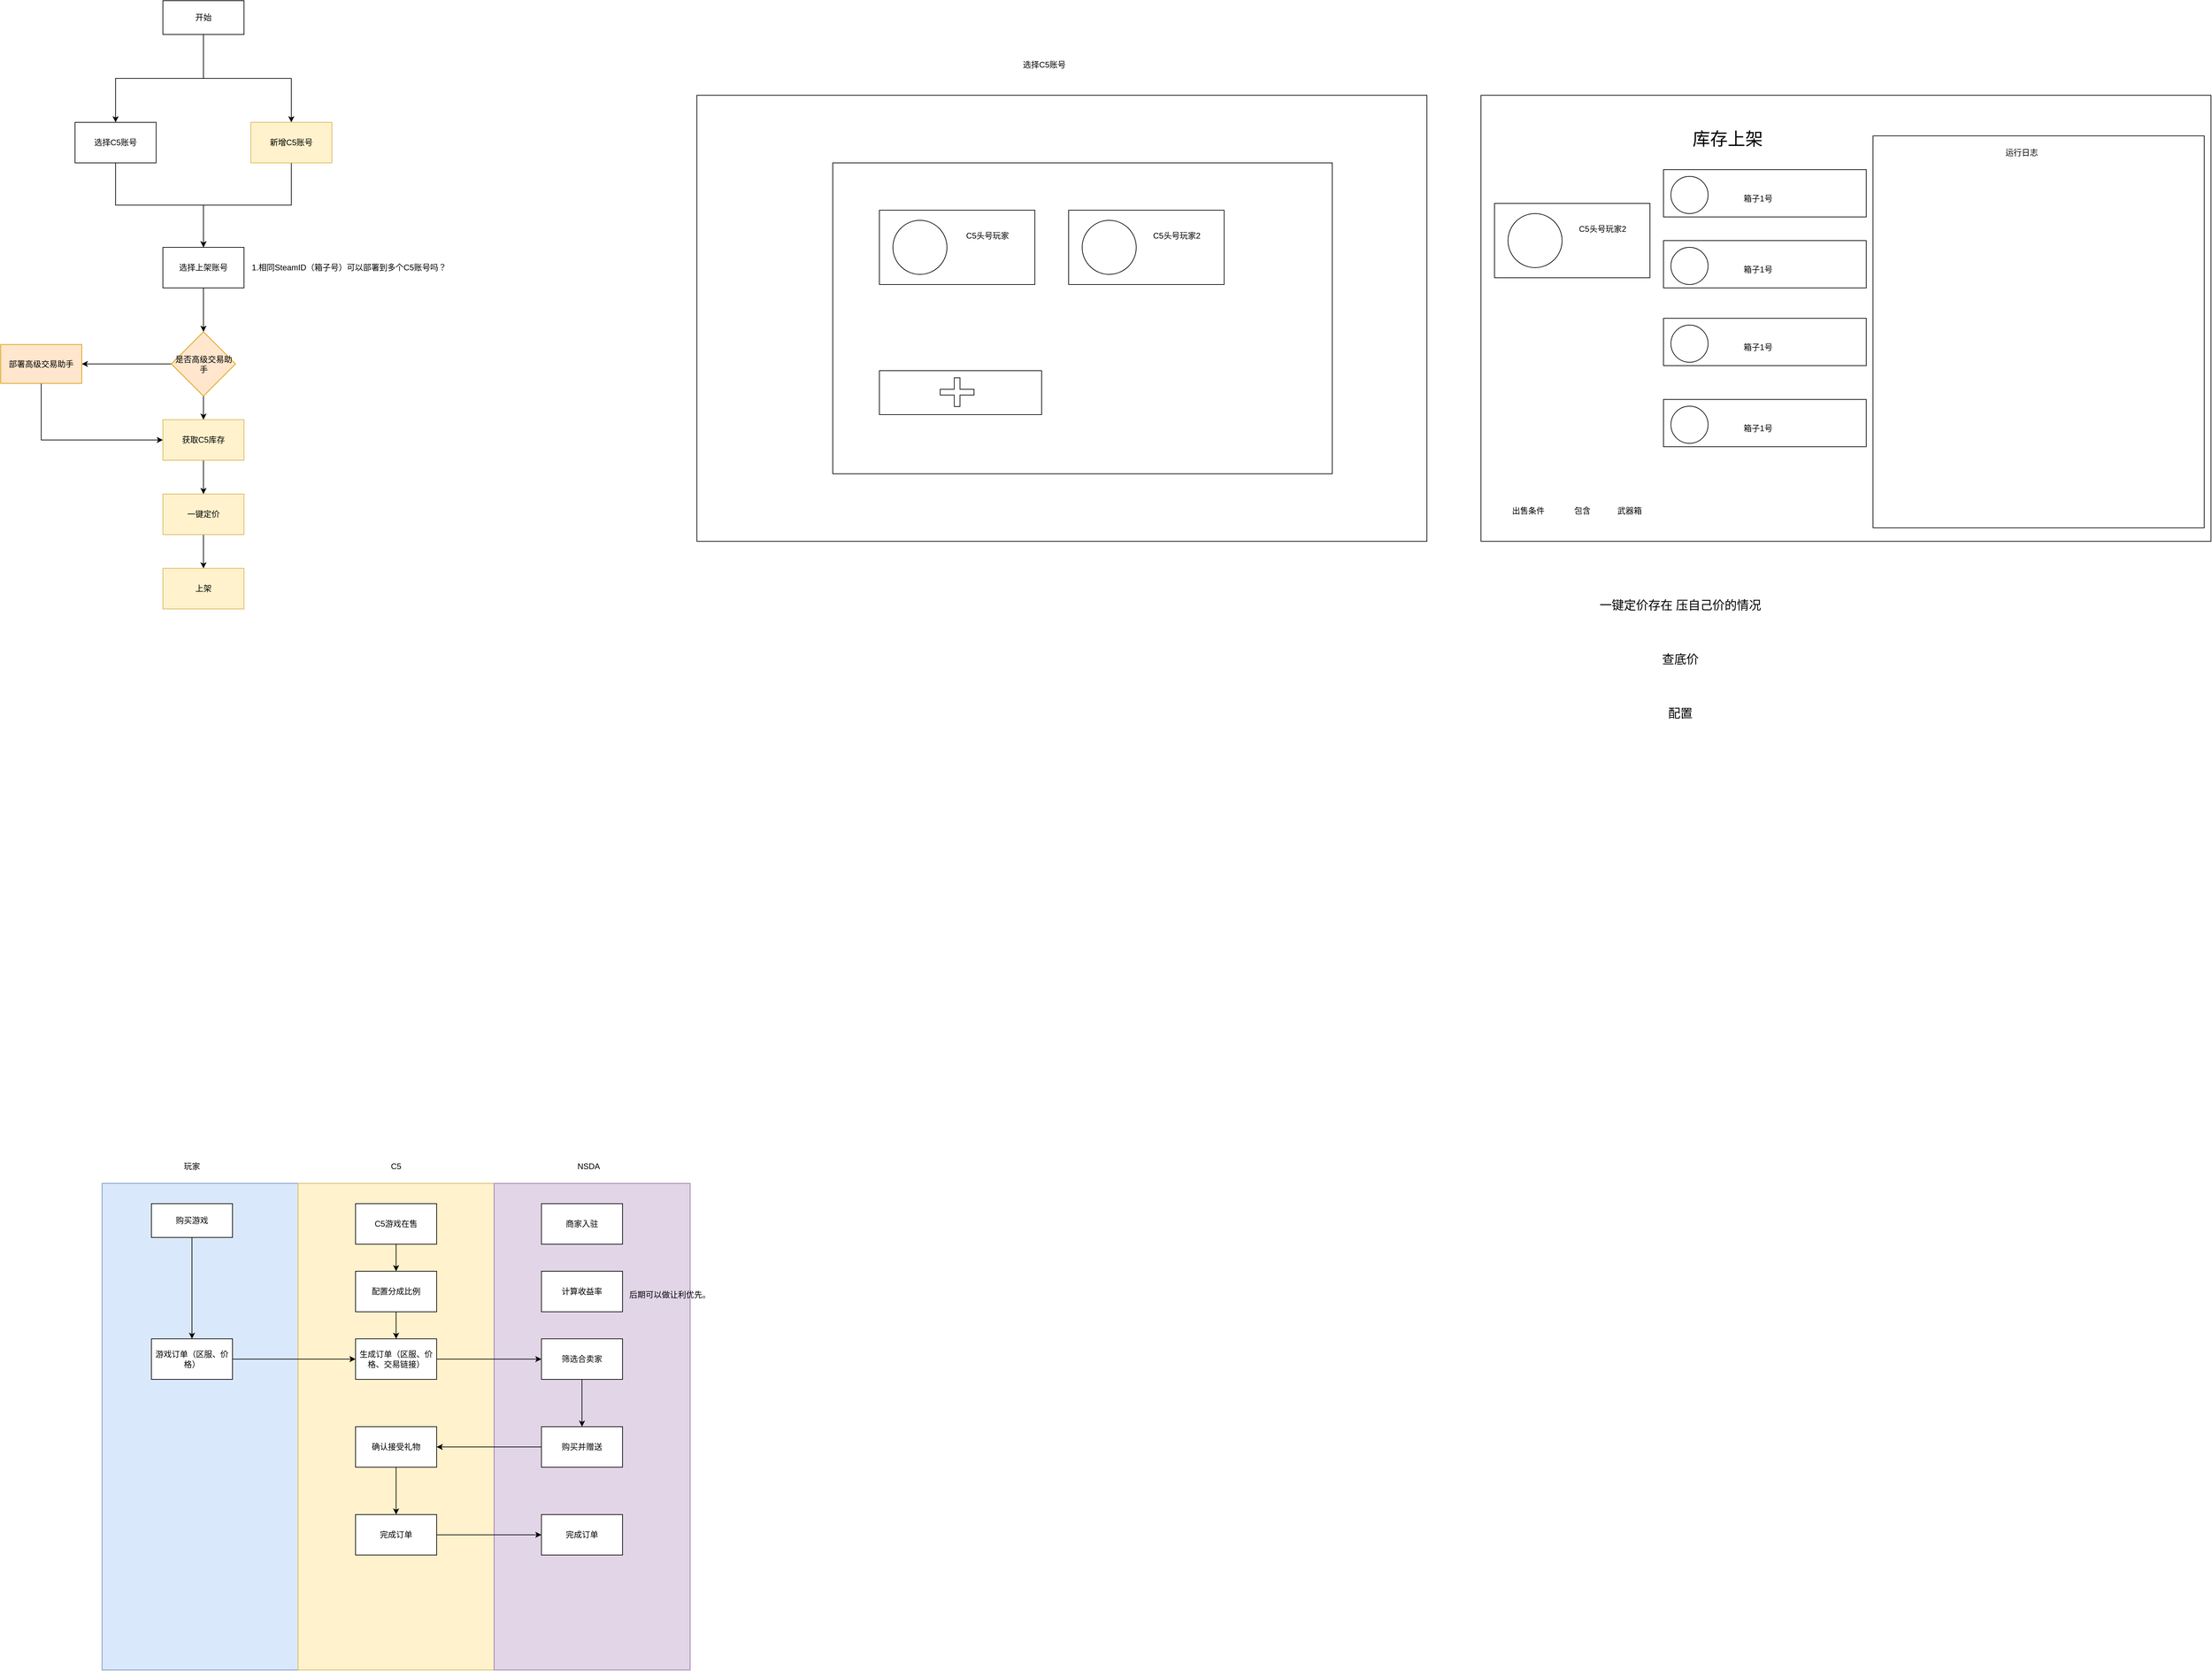 <mxfile version="22.1.21" type="github">
  <diagram name="第 1 页" id="aGH2QpLc68iEzxAH5Frq">
    <mxGraphModel dx="1242" dy="785" grid="1" gridSize="10" guides="1" tooltips="1" connect="1" arrows="1" fold="1" page="1" pageScale="1" pageWidth="827" pageHeight="1169" math="0" shadow="0">
      <root>
        <mxCell id="0" />
        <mxCell id="1" parent="0" />
        <mxCell id="kBOYhMCeE8Wx69wTbL92-3" style="edgeStyle=orthogonalEdgeStyle;rounded=0;orthogonalLoop=1;jettySize=auto;html=1;exitX=0.5;exitY=1;exitDx=0;exitDy=0;entryX=0.5;entryY=0;entryDx=0;entryDy=0;" parent="1" source="kBOYhMCeE8Wx69wTbL92-1" target="kBOYhMCeE8Wx69wTbL92-2" edge="1">
          <mxGeometry relative="1" as="geometry" />
        </mxCell>
        <mxCell id="kBOYhMCeE8Wx69wTbL92-8" style="edgeStyle=orthogonalEdgeStyle;rounded=0;orthogonalLoop=1;jettySize=auto;html=1;exitX=0.5;exitY=1;exitDx=0;exitDy=0;" parent="1" source="kBOYhMCeE8Wx69wTbL92-1" target="kBOYhMCeE8Wx69wTbL92-7" edge="1">
          <mxGeometry relative="1" as="geometry" />
        </mxCell>
        <mxCell id="kBOYhMCeE8Wx69wTbL92-1" value="开始" style="rounded=0;whiteSpace=wrap;html=1;" parent="1" vertex="1">
          <mxGeometry x="250" y="220" width="120" height="50" as="geometry" />
        </mxCell>
        <mxCell id="kBOYhMCeE8Wx69wTbL92-9" style="edgeStyle=orthogonalEdgeStyle;rounded=0;orthogonalLoop=1;jettySize=auto;html=1;exitX=0.5;exitY=1;exitDx=0;exitDy=0;entryX=0.5;entryY=0;entryDx=0;entryDy=0;" parent="1" source="kBOYhMCeE8Wx69wTbL92-2" target="kBOYhMCeE8Wx69wTbL92-11" edge="1">
          <mxGeometry relative="1" as="geometry">
            <mxPoint x="310" y="580" as="targetPoint" />
          </mxGeometry>
        </mxCell>
        <mxCell id="kBOYhMCeE8Wx69wTbL92-2" value="选择C5账号" style="rounded=0;whiteSpace=wrap;html=1;" parent="1" vertex="1">
          <mxGeometry x="120" y="400" width="120" height="60" as="geometry" />
        </mxCell>
        <mxCell id="kBOYhMCeE8Wx69wTbL92-10" style="edgeStyle=orthogonalEdgeStyle;rounded=0;orthogonalLoop=1;jettySize=auto;html=1;exitX=0.5;exitY=1;exitDx=0;exitDy=0;entryX=0.5;entryY=0;entryDx=0;entryDy=0;" parent="1" source="kBOYhMCeE8Wx69wTbL92-7" target="kBOYhMCeE8Wx69wTbL92-11" edge="1">
          <mxGeometry relative="1" as="geometry">
            <mxPoint x="310" y="580" as="targetPoint" />
          </mxGeometry>
        </mxCell>
        <mxCell id="kBOYhMCeE8Wx69wTbL92-7" value="新增C5账号" style="rounded=0;whiteSpace=wrap;html=1;fillColor=#fff2cc;strokeColor=#d6b656;" parent="1" vertex="1">
          <mxGeometry x="380" y="400" width="120" height="60" as="geometry" />
        </mxCell>
        <mxCell id="kBOYhMCeE8Wx69wTbL92-13" value="" style="edgeStyle=orthogonalEdgeStyle;rounded=0;orthogonalLoop=1;jettySize=auto;html=1;" parent="1" source="kBOYhMCeE8Wx69wTbL92-11" target="kBOYhMCeE8Wx69wTbL92-12" edge="1">
          <mxGeometry relative="1" as="geometry" />
        </mxCell>
        <mxCell id="kBOYhMCeE8Wx69wTbL92-11" value="选择上架账号" style="rounded=0;whiteSpace=wrap;html=1;" parent="1" vertex="1">
          <mxGeometry x="250" y="585" width="120" height="60" as="geometry" />
        </mxCell>
        <mxCell id="kBOYhMCeE8Wx69wTbL92-20" value="" style="edgeStyle=orthogonalEdgeStyle;rounded=0;orthogonalLoop=1;jettySize=auto;html=1;" parent="1" source="kBOYhMCeE8Wx69wTbL92-12" target="kBOYhMCeE8Wx69wTbL92-19" edge="1">
          <mxGeometry relative="1" as="geometry" />
        </mxCell>
        <mxCell id="kBOYhMCeE8Wx69wTbL92-23" style="edgeStyle=orthogonalEdgeStyle;rounded=0;orthogonalLoop=1;jettySize=auto;html=1;exitX=0.5;exitY=1;exitDx=0;exitDy=0;entryX=0.5;entryY=0;entryDx=0;entryDy=0;" parent="1" source="kBOYhMCeE8Wx69wTbL92-12" target="kBOYhMCeE8Wx69wTbL92-22" edge="1">
          <mxGeometry relative="1" as="geometry" />
        </mxCell>
        <mxCell id="kBOYhMCeE8Wx69wTbL92-12" value="是否高级交易助手" style="rhombus;whiteSpace=wrap;html=1;rounded=0;fillColor=#ffe6cc;strokeColor=#d79b00;" parent="1" vertex="1">
          <mxGeometry x="262.5" y="710" width="95" height="95" as="geometry" />
        </mxCell>
        <mxCell id="kBOYhMCeE8Wx69wTbL92-18" value="" style="edgeStyle=orthogonalEdgeStyle;rounded=0;orthogonalLoop=1;jettySize=auto;html=1;" parent="1" source="kBOYhMCeE8Wx69wTbL92-15" target="kBOYhMCeE8Wx69wTbL92-17" edge="1">
          <mxGeometry relative="1" as="geometry" />
        </mxCell>
        <mxCell id="kBOYhMCeE8Wx69wTbL92-15" value="一键定价" style="whiteSpace=wrap;html=1;rounded=0;fillColor=#fff2cc;strokeColor=#d6b656;" parent="1" vertex="1">
          <mxGeometry x="250" y="950" width="120" height="60" as="geometry" />
        </mxCell>
        <mxCell id="kBOYhMCeE8Wx69wTbL92-17" value="上架" style="whiteSpace=wrap;html=1;rounded=0;fillColor=#fff2cc;strokeColor=#d6b656;" parent="1" vertex="1">
          <mxGeometry x="250" y="1060" width="120" height="60" as="geometry" />
        </mxCell>
        <mxCell id="kBOYhMCeE8Wx69wTbL92-21" style="edgeStyle=orthogonalEdgeStyle;rounded=0;orthogonalLoop=1;jettySize=auto;html=1;exitX=0.5;exitY=1;exitDx=0;exitDy=0;entryX=0;entryY=0.5;entryDx=0;entryDy=0;" parent="1" source="kBOYhMCeE8Wx69wTbL92-19" target="kBOYhMCeE8Wx69wTbL92-22" edge="1">
          <mxGeometry relative="1" as="geometry" />
        </mxCell>
        <mxCell id="kBOYhMCeE8Wx69wTbL92-19" value="部署高级交易助手" style="whiteSpace=wrap;html=1;rounded=0;fillColor=#ffe6cc;strokeColor=#d79b00;" parent="1" vertex="1">
          <mxGeometry x="10" y="728.75" width="120" height="57.5" as="geometry" />
        </mxCell>
        <mxCell id="kBOYhMCeE8Wx69wTbL92-24" style="edgeStyle=orthogonalEdgeStyle;rounded=0;orthogonalLoop=1;jettySize=auto;html=1;exitX=0.5;exitY=1;exitDx=0;exitDy=0;entryX=0.5;entryY=0;entryDx=0;entryDy=0;" parent="1" source="kBOYhMCeE8Wx69wTbL92-22" target="kBOYhMCeE8Wx69wTbL92-15" edge="1">
          <mxGeometry relative="1" as="geometry" />
        </mxCell>
        <mxCell id="kBOYhMCeE8Wx69wTbL92-22" value="获取C5库存" style="whiteSpace=wrap;html=1;rounded=0;fillColor=#fff2cc;strokeColor=#d6b656;" parent="1" vertex="1">
          <mxGeometry x="250" y="840" width="120" height="60" as="geometry" />
        </mxCell>
        <mxCell id="kBOYhMCeE8Wx69wTbL92-25" value="1.相同SteamID（箱子号）可以部署到多个C5账号吗？" style="text;html=1;align=center;verticalAlign=middle;resizable=0;points=[];autosize=1;strokeColor=none;fillColor=none;" parent="1" vertex="1">
          <mxGeometry x="370" y="600" width="310" height="30" as="geometry" />
        </mxCell>
        <mxCell id="kBOYhMCeE8Wx69wTbL92-26" value="" style="rounded=0;whiteSpace=wrap;html=1;" parent="1" vertex="1">
          <mxGeometry x="1040" y="360" width="1080" height="660" as="geometry" />
        </mxCell>
        <mxCell id="kBOYhMCeE8Wx69wTbL92-27" value="选择C5账号" style="text;html=1;strokeColor=none;fillColor=none;align=center;verticalAlign=middle;whiteSpace=wrap;rounded=0;" parent="1" vertex="1">
          <mxGeometry x="1454" y="290" width="200" height="50" as="geometry" />
        </mxCell>
        <mxCell id="kBOYhMCeE8Wx69wTbL92-28" value="" style="rounded=0;whiteSpace=wrap;html=1;" parent="1" vertex="1">
          <mxGeometry x="1241" y="460" width="739" height="460" as="geometry" />
        </mxCell>
        <mxCell id="kBOYhMCeE8Wx69wTbL92-29" value="" style="rounded=0;whiteSpace=wrap;html=1;" parent="1" vertex="1">
          <mxGeometry x="1310" y="530" width="230" height="110" as="geometry" />
        </mxCell>
        <mxCell id="kBOYhMCeE8Wx69wTbL92-30" value="" style="ellipse;whiteSpace=wrap;html=1;aspect=fixed;" parent="1" vertex="1">
          <mxGeometry x="1330" y="545" width="80" height="80" as="geometry" />
        </mxCell>
        <mxCell id="kBOYhMCeE8Wx69wTbL92-31" value="C5头号玩家" style="text;html=1;strokeColor=none;fillColor=none;align=center;verticalAlign=middle;whiteSpace=wrap;rounded=0;" parent="1" vertex="1">
          <mxGeometry x="1420" y="550" width="100" height="35" as="geometry" />
        </mxCell>
        <mxCell id="kBOYhMCeE8Wx69wTbL92-32" value="" style="rounded=0;whiteSpace=wrap;html=1;" parent="1" vertex="1">
          <mxGeometry x="1590" y="530" width="230" height="110" as="geometry" />
        </mxCell>
        <mxCell id="kBOYhMCeE8Wx69wTbL92-33" value="" style="ellipse;whiteSpace=wrap;html=1;aspect=fixed;" parent="1" vertex="1">
          <mxGeometry x="1610" y="545" width="80" height="80" as="geometry" />
        </mxCell>
        <mxCell id="kBOYhMCeE8Wx69wTbL92-34" value="C5头号玩家2" style="text;html=1;strokeColor=none;fillColor=none;align=center;verticalAlign=middle;whiteSpace=wrap;rounded=0;" parent="1" vertex="1">
          <mxGeometry x="1700" y="550" width="100" height="35" as="geometry" />
        </mxCell>
        <mxCell id="kBOYhMCeE8Wx69wTbL92-35" value="" style="rounded=0;whiteSpace=wrap;html=1;" parent="1" vertex="1">
          <mxGeometry x="1310" y="767.5" width="240" height="65" as="geometry" />
        </mxCell>
        <mxCell id="kBOYhMCeE8Wx69wTbL92-36" value="" style="shape=cross;whiteSpace=wrap;html=1;" parent="1" vertex="1">
          <mxGeometry x="1400" y="778" width="50" height="42.5" as="geometry" />
        </mxCell>
        <mxCell id="kBOYhMCeE8Wx69wTbL92-38" value="" style="rounded=0;whiteSpace=wrap;html=1;" parent="1" vertex="1">
          <mxGeometry x="2200" y="360" width="1080" height="660" as="geometry" />
        </mxCell>
        <mxCell id="kBOYhMCeE8Wx69wTbL92-39" value="" style="rounded=0;whiteSpace=wrap;html=1;" parent="1" vertex="1">
          <mxGeometry x="2220" y="520" width="230" height="110" as="geometry" />
        </mxCell>
        <mxCell id="kBOYhMCeE8Wx69wTbL92-40" value="" style="ellipse;whiteSpace=wrap;html=1;aspect=fixed;" parent="1" vertex="1">
          <mxGeometry x="2240" y="535" width="80" height="80" as="geometry" />
        </mxCell>
        <mxCell id="kBOYhMCeE8Wx69wTbL92-41" value="C5头号玩家2" style="text;html=1;strokeColor=none;fillColor=none;align=center;verticalAlign=middle;whiteSpace=wrap;rounded=0;" parent="1" vertex="1">
          <mxGeometry x="2330" y="540" width="100" height="35" as="geometry" />
        </mxCell>
        <mxCell id="kBOYhMCeE8Wx69wTbL92-42" value="&lt;font style=&quot;font-size: 26px;&quot;&gt;库存上架&lt;/font&gt;" style="text;html=1;strokeColor=none;fillColor=none;align=center;verticalAlign=middle;whiteSpace=wrap;rounded=0;" parent="1" vertex="1">
          <mxGeometry x="2430" y="390" width="270" height="70" as="geometry" />
        </mxCell>
        <mxCell id="kBOYhMCeE8Wx69wTbL92-43" value="" style="rounded=0;whiteSpace=wrap;html=1;" parent="1" vertex="1">
          <mxGeometry x="2470" y="470" width="300" height="70" as="geometry" />
        </mxCell>
        <mxCell id="kBOYhMCeE8Wx69wTbL92-44" value="" style="ellipse;whiteSpace=wrap;html=1;aspect=fixed;" parent="1" vertex="1">
          <mxGeometry x="2481" y="480" width="55" height="55" as="geometry" />
        </mxCell>
        <mxCell id="kBOYhMCeE8Wx69wTbL92-45" value="箱子1号" style="text;html=1;strokeColor=none;fillColor=none;align=center;verticalAlign=middle;whiteSpace=wrap;rounded=0;" parent="1" vertex="1">
          <mxGeometry x="2560" y="495" width="100" height="35" as="geometry" />
        </mxCell>
        <mxCell id="kBOYhMCeE8Wx69wTbL92-46" value="" style="rounded=0;whiteSpace=wrap;html=1;" parent="1" vertex="1">
          <mxGeometry x="2470" y="575" width="300" height="70" as="geometry" />
        </mxCell>
        <mxCell id="kBOYhMCeE8Wx69wTbL92-47" value="" style="ellipse;whiteSpace=wrap;html=1;aspect=fixed;" parent="1" vertex="1">
          <mxGeometry x="2481" y="585" width="55" height="55" as="geometry" />
        </mxCell>
        <mxCell id="kBOYhMCeE8Wx69wTbL92-48" value="箱子1号" style="text;html=1;strokeColor=none;fillColor=none;align=center;verticalAlign=middle;whiteSpace=wrap;rounded=0;" parent="1" vertex="1">
          <mxGeometry x="2560" y="600" width="100" height="35" as="geometry" />
        </mxCell>
        <mxCell id="kBOYhMCeE8Wx69wTbL92-55" value="" style="rounded=0;whiteSpace=wrap;html=1;" parent="1" vertex="1">
          <mxGeometry x="2470" y="690" width="300" height="70" as="geometry" />
        </mxCell>
        <mxCell id="kBOYhMCeE8Wx69wTbL92-56" value="" style="ellipse;whiteSpace=wrap;html=1;aspect=fixed;" parent="1" vertex="1">
          <mxGeometry x="2481" y="700" width="55" height="55" as="geometry" />
        </mxCell>
        <mxCell id="kBOYhMCeE8Wx69wTbL92-57" value="箱子1号" style="text;html=1;strokeColor=none;fillColor=none;align=center;verticalAlign=middle;whiteSpace=wrap;rounded=0;" parent="1" vertex="1">
          <mxGeometry x="2560" y="715" width="100" height="35" as="geometry" />
        </mxCell>
        <mxCell id="kBOYhMCeE8Wx69wTbL92-58" value="" style="rounded=0;whiteSpace=wrap;html=1;" parent="1" vertex="1">
          <mxGeometry x="2470" y="810" width="300" height="70" as="geometry" />
        </mxCell>
        <mxCell id="kBOYhMCeE8Wx69wTbL92-59" value="" style="ellipse;whiteSpace=wrap;html=1;aspect=fixed;" parent="1" vertex="1">
          <mxGeometry x="2481" y="820" width="55" height="55" as="geometry" />
        </mxCell>
        <mxCell id="kBOYhMCeE8Wx69wTbL92-60" value="箱子1号" style="text;html=1;strokeColor=none;fillColor=none;align=center;verticalAlign=middle;whiteSpace=wrap;rounded=0;" parent="1" vertex="1">
          <mxGeometry x="2560" y="835" width="100" height="35" as="geometry" />
        </mxCell>
        <mxCell id="kBOYhMCeE8Wx69wTbL92-61" value="出售条件" style="text;html=1;strokeColor=none;fillColor=none;align=center;verticalAlign=middle;whiteSpace=wrap;rounded=0;" parent="1" vertex="1">
          <mxGeometry x="2240" y="960" width="60" height="30" as="geometry" />
        </mxCell>
        <mxCell id="kBOYhMCeE8Wx69wTbL92-62" value="包含" style="text;html=1;strokeColor=none;fillColor=none;align=center;verticalAlign=middle;whiteSpace=wrap;rounded=0;" parent="1" vertex="1">
          <mxGeometry x="2320" y="960" width="60" height="30" as="geometry" />
        </mxCell>
        <mxCell id="kBOYhMCeE8Wx69wTbL92-63" value="武器箱" style="text;html=1;strokeColor=none;fillColor=none;align=center;verticalAlign=middle;whiteSpace=wrap;rounded=0;" parent="1" vertex="1">
          <mxGeometry x="2390" y="960" width="60" height="30" as="geometry" />
        </mxCell>
        <mxCell id="kBOYhMCeE8Wx69wTbL92-64" value="" style="rounded=0;whiteSpace=wrap;html=1;" parent="1" vertex="1">
          <mxGeometry x="2780" y="420" width="490" height="580" as="geometry" />
        </mxCell>
        <mxCell id="kBOYhMCeE8Wx69wTbL92-65" value="运行日志" style="text;html=1;strokeColor=none;fillColor=none;align=center;verticalAlign=middle;whiteSpace=wrap;rounded=0;" parent="1" vertex="1">
          <mxGeometry x="2970" y="430" width="60" height="30" as="geometry" />
        </mxCell>
        <mxCell id="kBOYhMCeE8Wx69wTbL92-66" value="&lt;font style=&quot;font-size: 18px;&quot;&gt;一键定价存在 压自己价的情况&lt;/font&gt;" style="text;html=1;strokeColor=none;fillColor=none;align=center;verticalAlign=middle;whiteSpace=wrap;rounded=0;" parent="1" vertex="1">
          <mxGeometry x="2320" y="1080" width="350" height="70" as="geometry" />
        </mxCell>
        <mxCell id="kBOYhMCeE8Wx69wTbL92-67" value="&lt;span style=&quot;font-size: 18px;&quot;&gt;查底价&lt;/span&gt;" style="text;html=1;strokeColor=none;fillColor=none;align=center;verticalAlign=middle;whiteSpace=wrap;rounded=0;" parent="1" vertex="1">
          <mxGeometry x="2320" y="1160" width="350" height="70" as="geometry" />
        </mxCell>
        <mxCell id="kBOYhMCeE8Wx69wTbL92-68" value="&lt;span style=&quot;font-size: 18px;&quot;&gt;配置&lt;/span&gt;" style="text;html=1;strokeColor=none;fillColor=none;align=center;verticalAlign=middle;whiteSpace=wrap;rounded=0;" parent="1" vertex="1">
          <mxGeometry x="2320" y="1240" width="350" height="70" as="geometry" />
        </mxCell>
        <mxCell id="50b1M_nAU0WNGpQb60dn-2" value="" style="rounded=0;whiteSpace=wrap;html=1;fillColor=#dae8fc;strokeColor=#6c8ebf;" vertex="1" parent="1">
          <mxGeometry x="160" y="1970" width="290" height="720" as="geometry" />
        </mxCell>
        <mxCell id="50b1M_nAU0WNGpQb60dn-3" value="" style="rounded=0;whiteSpace=wrap;html=1;fillColor=#fff2cc;strokeColor=#d6b656;" vertex="1" parent="1">
          <mxGeometry x="450" y="1970" width="290" height="720" as="geometry" />
        </mxCell>
        <mxCell id="50b1M_nAU0WNGpQb60dn-4" value="" style="rounded=0;whiteSpace=wrap;html=1;fillColor=#e1d5e7;strokeColor=#9673a6;" vertex="1" parent="1">
          <mxGeometry x="740" y="1970" width="290" height="720" as="geometry" />
        </mxCell>
        <mxCell id="50b1M_nAU0WNGpQb60dn-5" value="玩家" style="text;html=1;strokeColor=none;fillColor=none;align=center;verticalAlign=middle;whiteSpace=wrap;rounded=0;" vertex="1" parent="1">
          <mxGeometry x="263" y="1930" width="60" height="30" as="geometry" />
        </mxCell>
        <mxCell id="50b1M_nAU0WNGpQb60dn-6" value="C5" style="text;html=1;strokeColor=none;fillColor=none;align=center;verticalAlign=middle;whiteSpace=wrap;rounded=0;" vertex="1" parent="1">
          <mxGeometry x="565" y="1930" width="60" height="30" as="geometry" />
        </mxCell>
        <mxCell id="50b1M_nAU0WNGpQb60dn-7" value="NSDA" style="text;html=1;strokeColor=none;fillColor=none;align=center;verticalAlign=middle;whiteSpace=wrap;rounded=0;" vertex="1" parent="1">
          <mxGeometry x="850" y="1930" width="60" height="30" as="geometry" />
        </mxCell>
        <mxCell id="50b1M_nAU0WNGpQb60dn-25" style="edgeStyle=orthogonalEdgeStyle;rounded=0;orthogonalLoop=1;jettySize=auto;html=1;exitX=0.5;exitY=1;exitDx=0;exitDy=0;entryX=0.5;entryY=0;entryDx=0;entryDy=0;" edge="1" parent="1" source="50b1M_nAU0WNGpQb60dn-9" target="50b1M_nAU0WNGpQb60dn-11">
          <mxGeometry relative="1" as="geometry" />
        </mxCell>
        <mxCell id="50b1M_nAU0WNGpQb60dn-9" value="C5游戏在售" style="rounded=0;whiteSpace=wrap;html=1;" vertex="1" parent="1">
          <mxGeometry x="535" y="2000" width="120" height="60" as="geometry" />
        </mxCell>
        <mxCell id="50b1M_nAU0WNGpQb60dn-10" value="商家入驻" style="rounded=0;whiteSpace=wrap;html=1;" vertex="1" parent="1">
          <mxGeometry x="810" y="2000" width="120" height="60" as="geometry" />
        </mxCell>
        <mxCell id="50b1M_nAU0WNGpQb60dn-30" style="edgeStyle=orthogonalEdgeStyle;rounded=0;orthogonalLoop=1;jettySize=auto;html=1;exitX=0.5;exitY=1;exitDx=0;exitDy=0;entryX=0.5;entryY=0;entryDx=0;entryDy=0;" edge="1" parent="1" source="50b1M_nAU0WNGpQb60dn-11" target="50b1M_nAU0WNGpQb60dn-16">
          <mxGeometry relative="1" as="geometry" />
        </mxCell>
        <mxCell id="50b1M_nAU0WNGpQb60dn-11" value="配置分成比例" style="rounded=0;whiteSpace=wrap;html=1;" vertex="1" parent="1">
          <mxGeometry x="535" y="2100" width="120" height="60" as="geometry" />
        </mxCell>
        <mxCell id="50b1M_nAU0WNGpQb60dn-12" value="计算收益率" style="rounded=0;whiteSpace=wrap;html=1;" vertex="1" parent="1">
          <mxGeometry x="810" y="2100" width="120" height="60" as="geometry" />
        </mxCell>
        <mxCell id="50b1M_nAU0WNGpQb60dn-14" value="后期可以做让利优先。" style="text;html=1;strokeColor=none;fillColor=none;align=center;verticalAlign=middle;whiteSpace=wrap;rounded=0;" vertex="1" parent="1">
          <mxGeometry x="880" y="2120" width="240" height="30" as="geometry" />
        </mxCell>
        <mxCell id="50b1M_nAU0WNGpQb60dn-18" style="edgeStyle=orthogonalEdgeStyle;rounded=0;orthogonalLoop=1;jettySize=auto;html=1;exitX=0.5;exitY=1;exitDx=0;exitDy=0;entryX=0.5;entryY=0;entryDx=0;entryDy=0;" edge="1" parent="1" source="50b1M_nAU0WNGpQb60dn-15" target="50b1M_nAU0WNGpQb60dn-17">
          <mxGeometry relative="1" as="geometry" />
        </mxCell>
        <mxCell id="50b1M_nAU0WNGpQb60dn-15" value="购买游戏" style="rounded=0;whiteSpace=wrap;html=1;" vertex="1" parent="1">
          <mxGeometry x="233" y="2000" width="120" height="50" as="geometry" />
        </mxCell>
        <mxCell id="50b1M_nAU0WNGpQb60dn-21" style="edgeStyle=orthogonalEdgeStyle;rounded=0;orthogonalLoop=1;jettySize=auto;html=1;exitX=1;exitY=0.5;exitDx=0;exitDy=0;entryX=0;entryY=0.5;entryDx=0;entryDy=0;" edge="1" parent="1" source="50b1M_nAU0WNGpQb60dn-16" target="50b1M_nAU0WNGpQb60dn-20">
          <mxGeometry relative="1" as="geometry" />
        </mxCell>
        <mxCell id="50b1M_nAU0WNGpQb60dn-16" value="生成订单（区服、价格、交易链接）" style="rounded=0;whiteSpace=wrap;html=1;" vertex="1" parent="1">
          <mxGeometry x="535" y="2200" width="120" height="60" as="geometry" />
        </mxCell>
        <mxCell id="50b1M_nAU0WNGpQb60dn-19" style="edgeStyle=orthogonalEdgeStyle;rounded=0;orthogonalLoop=1;jettySize=auto;html=1;exitX=1;exitY=0.5;exitDx=0;exitDy=0;" edge="1" parent="1" source="50b1M_nAU0WNGpQb60dn-17" target="50b1M_nAU0WNGpQb60dn-16">
          <mxGeometry relative="1" as="geometry" />
        </mxCell>
        <mxCell id="50b1M_nAU0WNGpQb60dn-17" value="游戏订单（区服、价格）" style="rounded=0;whiteSpace=wrap;html=1;" vertex="1" parent="1">
          <mxGeometry x="233" y="2200" width="120" height="60" as="geometry" />
        </mxCell>
        <mxCell id="50b1M_nAU0WNGpQb60dn-27" style="edgeStyle=orthogonalEdgeStyle;rounded=0;orthogonalLoop=1;jettySize=auto;html=1;exitX=0.5;exitY=1;exitDx=0;exitDy=0;" edge="1" parent="1" source="50b1M_nAU0WNGpQb60dn-20" target="50b1M_nAU0WNGpQb60dn-22">
          <mxGeometry relative="1" as="geometry" />
        </mxCell>
        <mxCell id="50b1M_nAU0WNGpQb60dn-20" value="筛选合卖家" style="rounded=0;whiteSpace=wrap;html=1;" vertex="1" parent="1">
          <mxGeometry x="810" y="2200" width="120" height="60" as="geometry" />
        </mxCell>
        <mxCell id="50b1M_nAU0WNGpQb60dn-28" style="edgeStyle=orthogonalEdgeStyle;rounded=0;orthogonalLoop=1;jettySize=auto;html=1;exitX=0;exitY=0.5;exitDx=0;exitDy=0;entryX=1;entryY=0.5;entryDx=0;entryDy=0;" edge="1" parent="1" source="50b1M_nAU0WNGpQb60dn-22" target="50b1M_nAU0WNGpQb60dn-23">
          <mxGeometry relative="1" as="geometry" />
        </mxCell>
        <mxCell id="50b1M_nAU0WNGpQb60dn-22" value="购买并赠送" style="rounded=0;whiteSpace=wrap;html=1;" vertex="1" parent="1">
          <mxGeometry x="810" y="2330" width="120" height="60" as="geometry" />
        </mxCell>
        <mxCell id="50b1M_nAU0WNGpQb60dn-29" style="edgeStyle=orthogonalEdgeStyle;rounded=0;orthogonalLoop=1;jettySize=auto;html=1;exitX=0.5;exitY=1;exitDx=0;exitDy=0;entryX=0.5;entryY=0;entryDx=0;entryDy=0;" edge="1" parent="1" source="50b1M_nAU0WNGpQb60dn-23" target="50b1M_nAU0WNGpQb60dn-24">
          <mxGeometry relative="1" as="geometry" />
        </mxCell>
        <mxCell id="50b1M_nAU0WNGpQb60dn-23" value="确认接受礼物" style="rounded=0;whiteSpace=wrap;html=1;" vertex="1" parent="1">
          <mxGeometry x="535" y="2330" width="120" height="60" as="geometry" />
        </mxCell>
        <mxCell id="50b1M_nAU0WNGpQb60dn-32" style="edgeStyle=orthogonalEdgeStyle;rounded=0;orthogonalLoop=1;jettySize=auto;html=1;exitX=1;exitY=0.5;exitDx=0;exitDy=0;entryX=0;entryY=0.5;entryDx=0;entryDy=0;" edge="1" parent="1" source="50b1M_nAU0WNGpQb60dn-24" target="50b1M_nAU0WNGpQb60dn-31">
          <mxGeometry relative="1" as="geometry" />
        </mxCell>
        <mxCell id="50b1M_nAU0WNGpQb60dn-24" value="完成订单" style="rounded=0;whiteSpace=wrap;html=1;" vertex="1" parent="1">
          <mxGeometry x="535" y="2460" width="120" height="60" as="geometry" />
        </mxCell>
        <mxCell id="50b1M_nAU0WNGpQb60dn-31" value="完成订单" style="rounded=0;whiteSpace=wrap;html=1;" vertex="1" parent="1">
          <mxGeometry x="810" y="2460" width="120" height="60" as="geometry" />
        </mxCell>
      </root>
    </mxGraphModel>
  </diagram>
</mxfile>

